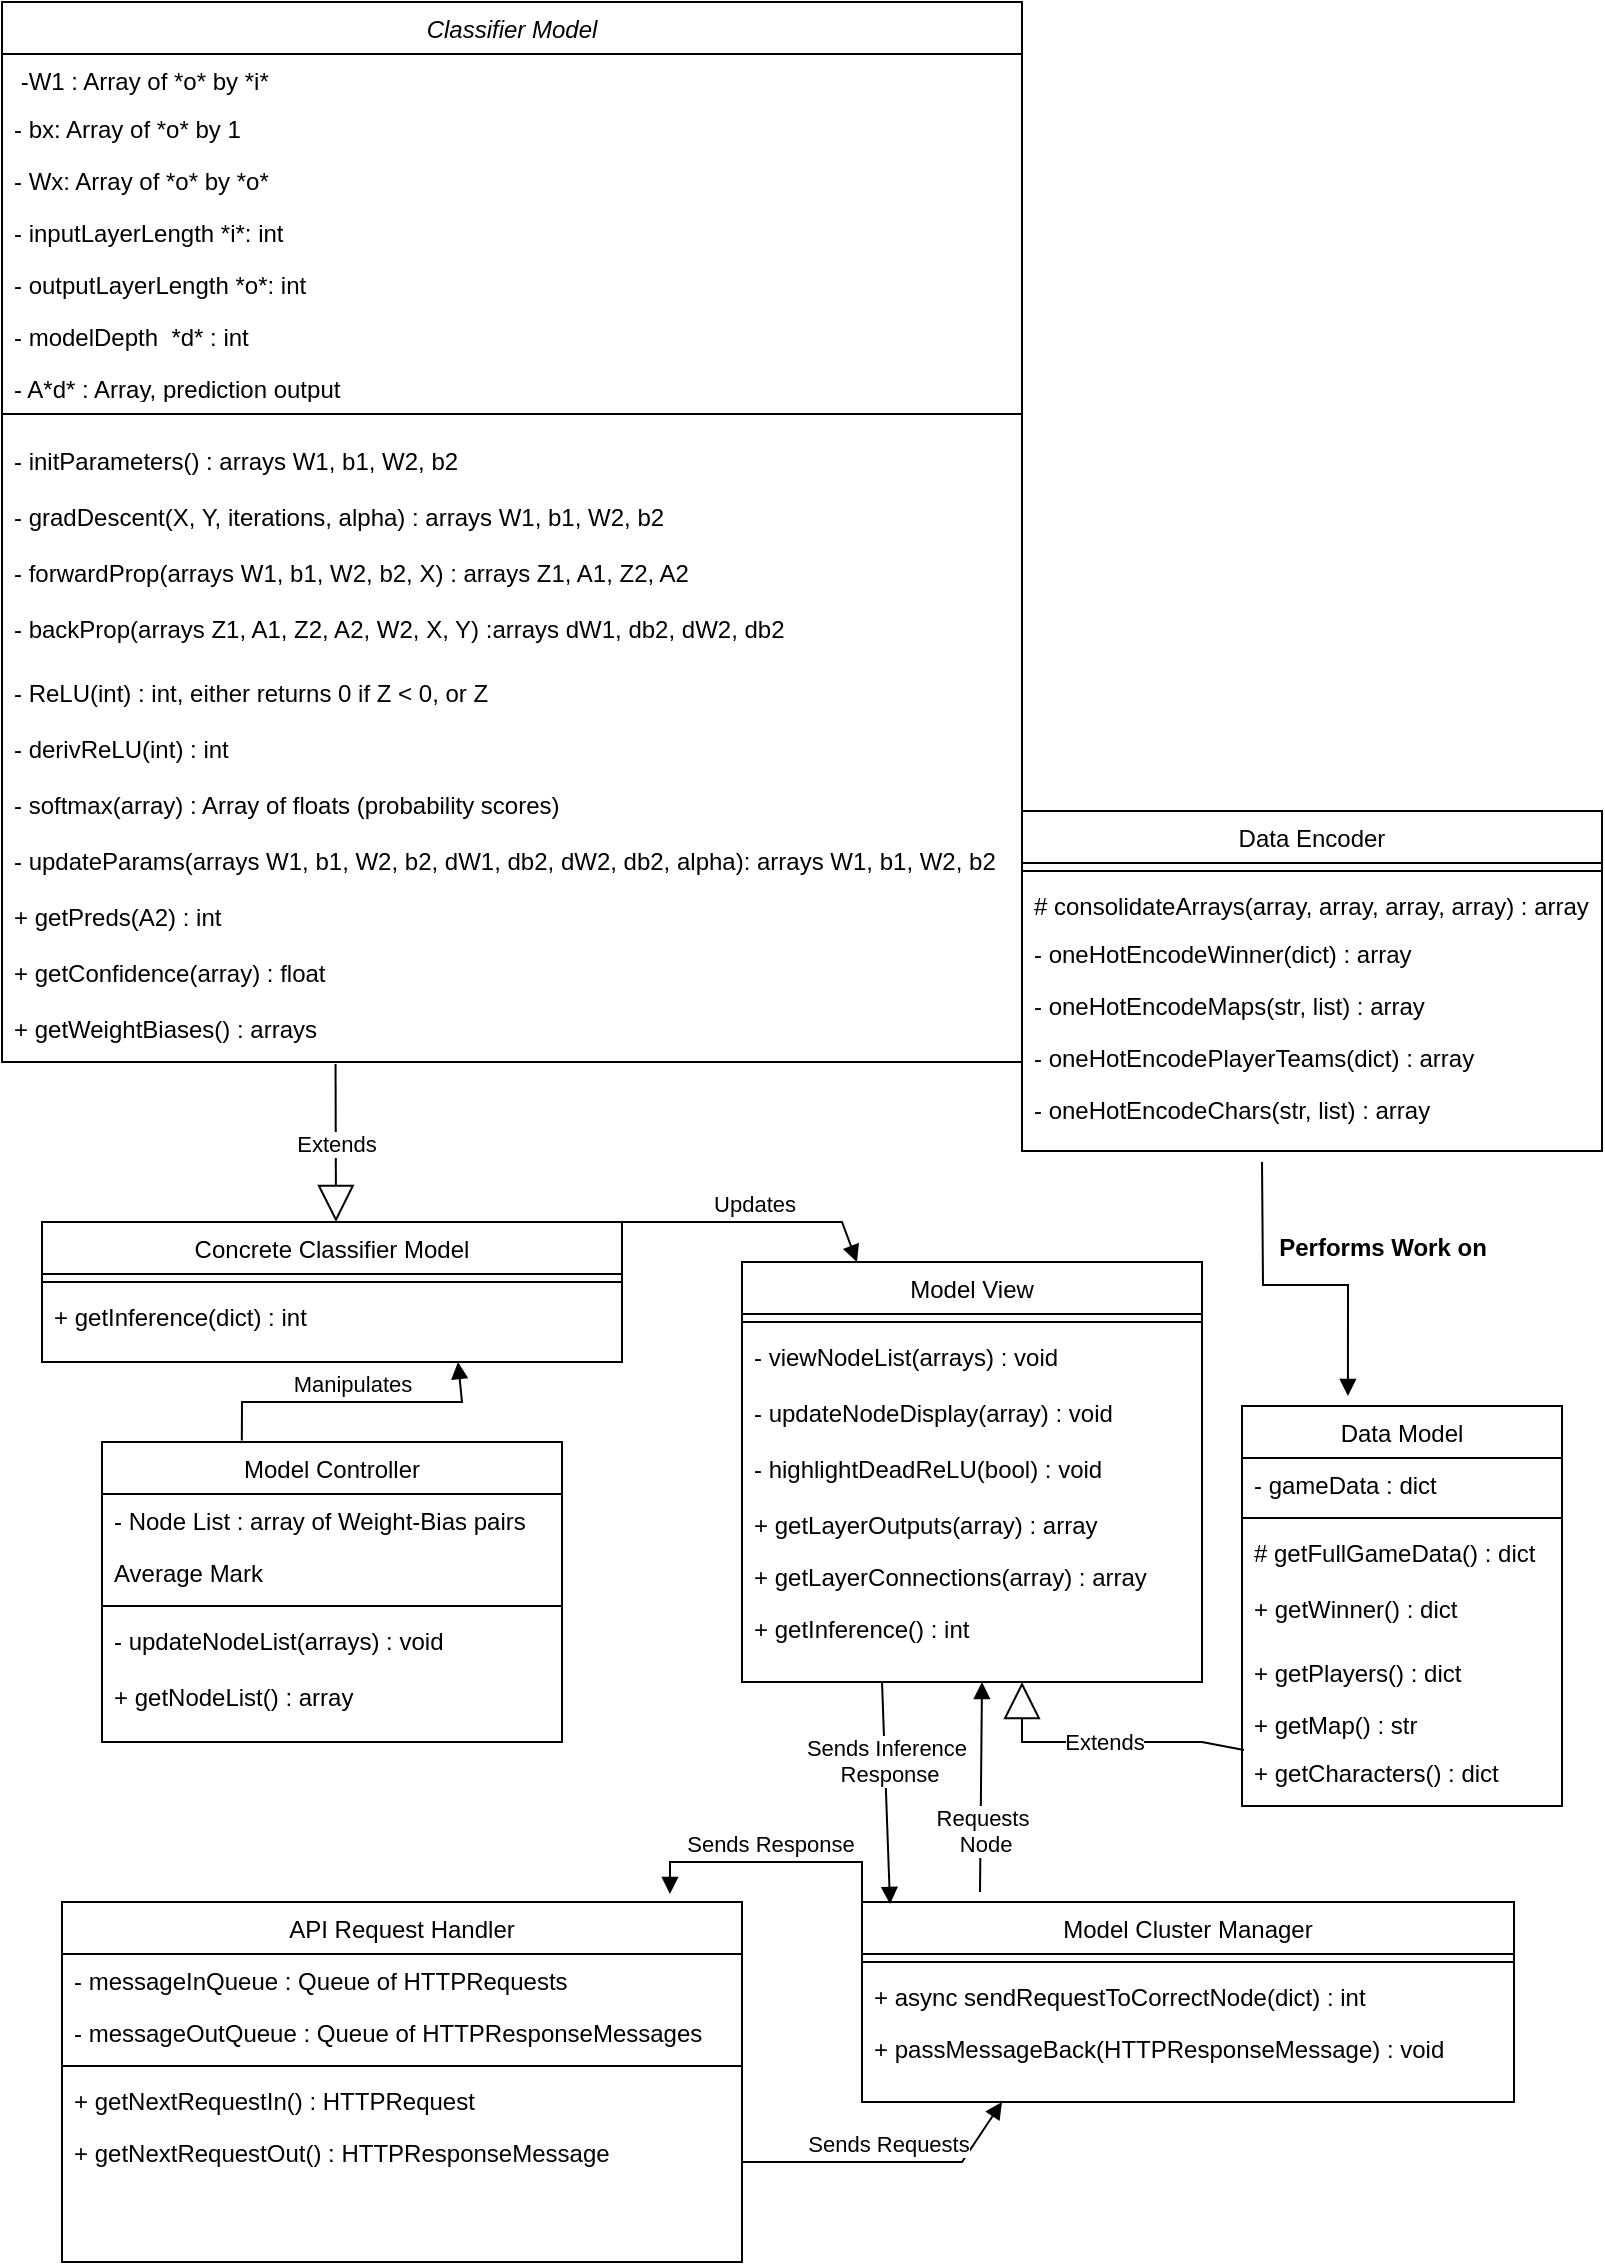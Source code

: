 <mxfile version="23.0.0" type="github">
  <diagram id="C5RBs43oDa-KdzZeNtuy" name="Page-1">
    <mxGraphModel dx="1434" dy="754" grid="1" gridSize="10" guides="1" tooltips="1" connect="1" arrows="1" fold="1" page="1" pageScale="1" pageWidth="827" pageHeight="1169" math="0" shadow="0">
      <root>
        <mxCell id="WIyWlLk6GJQsqaUBKTNV-0" />
        <mxCell id="WIyWlLk6GJQsqaUBKTNV-1" parent="WIyWlLk6GJQsqaUBKTNV-0" />
        <mxCell id="zkfFHV4jXpPFQw0GAbJ--0" value="Classifier Model" style="swimlane;fontStyle=2;align=center;verticalAlign=top;childLayout=stackLayout;horizontal=1;startSize=26;horizontalStack=0;resizeParent=1;resizeLast=0;collapsible=1;marginBottom=0;rounded=0;shadow=0;strokeWidth=1;" parent="WIyWlLk6GJQsqaUBKTNV-1" vertex="1">
          <mxGeometry x="20" y="10" width="510" height="530" as="geometry">
            <mxRectangle x="230" y="140" width="160" height="26" as="alternateBounds" />
          </mxGeometry>
        </mxCell>
        <mxCell id="zkfFHV4jXpPFQw0GAbJ--1" value=" -W1 : Array of *o* by *i*" style="text;align=left;verticalAlign=top;spacingLeft=4;spacingRight=4;overflow=hidden;rotatable=0;points=[[0,0.5],[1,0.5]];portConstraint=eastwest;fontStyle=0" parent="zkfFHV4jXpPFQw0GAbJ--0" vertex="1">
          <mxGeometry y="26" width="510" height="24" as="geometry" />
        </mxCell>
        <mxCell id="xrlMwtkyYM1PjLcGb6Qc-13" value="- bx: Array of *o* by 1" style="text;align=left;verticalAlign=top;spacingLeft=4;spacingRight=4;overflow=hidden;rotatable=0;points=[[0,0.5],[1,0.5]];portConstraint=eastwest;rounded=0;shadow=0;html=0;" parent="zkfFHV4jXpPFQw0GAbJ--0" vertex="1">
          <mxGeometry y="50" width="510" height="26" as="geometry" />
        </mxCell>
        <mxCell id="xrlMwtkyYM1PjLcGb6Qc-14" value="- Wx: Array of *o* by *o*" style="text;align=left;verticalAlign=top;spacingLeft=4;spacingRight=4;overflow=hidden;rotatable=0;points=[[0,0.5],[1,0.5]];portConstraint=eastwest;rounded=0;shadow=0;html=0;" parent="zkfFHV4jXpPFQw0GAbJ--0" vertex="1">
          <mxGeometry y="76" width="510" height="26" as="geometry" />
        </mxCell>
        <mxCell id="zkfFHV4jXpPFQw0GAbJ--2" value="- inputLayerLength *i*: int" style="text;align=left;verticalAlign=top;spacingLeft=4;spacingRight=4;overflow=hidden;rotatable=0;points=[[0,0.5],[1,0.5]];portConstraint=eastwest;rounded=0;shadow=0;html=0;" parent="zkfFHV4jXpPFQw0GAbJ--0" vertex="1">
          <mxGeometry y="102" width="510" height="26" as="geometry" />
        </mxCell>
        <mxCell id="zkfFHV4jXpPFQw0GAbJ--3" value="- outputLayerLength *o*: int" style="text;align=left;verticalAlign=top;spacingLeft=4;spacingRight=4;overflow=hidden;rotatable=0;points=[[0,0.5],[1,0.5]];portConstraint=eastwest;rounded=0;shadow=0;html=0;" parent="zkfFHV4jXpPFQw0GAbJ--0" vertex="1">
          <mxGeometry y="128" width="510" height="26" as="geometry" />
        </mxCell>
        <mxCell id="xrlMwtkyYM1PjLcGb6Qc-22" value="- modelDepth  *d* : int" style="text;align=left;verticalAlign=top;spacingLeft=4;spacingRight=4;overflow=hidden;rotatable=0;points=[[0,0.5],[1,0.5]];portConstraint=eastwest;rounded=0;shadow=0;html=0;" parent="zkfFHV4jXpPFQw0GAbJ--0" vertex="1">
          <mxGeometry y="154" width="510" height="26" as="geometry" />
        </mxCell>
        <mxCell id="xrlMwtkyYM1PjLcGb6Qc-23" value="- A*d* : Array, prediction output" style="text;align=left;verticalAlign=top;spacingLeft=4;spacingRight=4;overflow=hidden;rotatable=0;points=[[0,0.5],[1,0.5]];portConstraint=eastwest;rounded=0;shadow=0;html=0;" parent="zkfFHV4jXpPFQw0GAbJ--0" vertex="1">
          <mxGeometry y="180" width="510" height="16" as="geometry" />
        </mxCell>
        <mxCell id="zkfFHV4jXpPFQw0GAbJ--4" value="" style="line;html=1;strokeWidth=1;align=left;verticalAlign=middle;spacingTop=-1;spacingLeft=3;spacingRight=3;rotatable=0;labelPosition=right;points=[];portConstraint=eastwest;" parent="zkfFHV4jXpPFQw0GAbJ--0" vertex="1">
          <mxGeometry y="196" width="510" height="20" as="geometry" />
        </mxCell>
        <mxCell id="zkfFHV4jXpPFQw0GAbJ--5" value="- initParameters() : arrays W1, b1, W2, b2 " style="text;align=left;verticalAlign=top;spacingLeft=4;spacingRight=4;overflow=hidden;rotatable=0;points=[[0,0.5],[1,0.5]];portConstraint=eastwest;" parent="zkfFHV4jXpPFQw0GAbJ--0" vertex="1">
          <mxGeometry y="216" width="510" height="28" as="geometry" />
        </mxCell>
        <mxCell id="xrlMwtkyYM1PjLcGb6Qc-21" value="- gradDescent(X, Y, iterations, alpha) : arrays W1, b1, W2, b2" style="text;align=left;verticalAlign=top;spacingLeft=4;spacingRight=4;overflow=hidden;rotatable=0;points=[[0,0.5],[1,0.5]];portConstraint=eastwest;" parent="zkfFHV4jXpPFQw0GAbJ--0" vertex="1">
          <mxGeometry y="244" width="510" height="28" as="geometry" />
        </mxCell>
        <mxCell id="xrlMwtkyYM1PjLcGb6Qc-17" value="- forwardProp(arrays W1, b1, W2, b2, X) : arrays Z1, A1, Z2, A2" style="text;align=left;verticalAlign=top;spacingLeft=4;spacingRight=4;overflow=hidden;rotatable=0;points=[[0,0.5],[1,0.5]];portConstraint=eastwest;" parent="zkfFHV4jXpPFQw0GAbJ--0" vertex="1">
          <mxGeometry y="272" width="510" height="28" as="geometry" />
        </mxCell>
        <mxCell id="xrlMwtkyYM1PjLcGb6Qc-18" value="- backProp(arrays Z1, A1, Z2, A2, W2, X, Y) :arrays dW1, db2, dW2, db2" style="text;align=left;verticalAlign=top;spacingLeft=4;spacingRight=4;overflow=hidden;rotatable=0;points=[[0,0.5],[1,0.5]];portConstraint=eastwest;" parent="zkfFHV4jXpPFQw0GAbJ--0" vertex="1">
          <mxGeometry y="300" width="510" height="32" as="geometry" />
        </mxCell>
        <mxCell id="xrlMwtkyYM1PjLcGb6Qc-15" value="- ReLU(int) : int, either returns 0 if Z &lt; 0, or Z" style="text;align=left;verticalAlign=top;spacingLeft=4;spacingRight=4;overflow=hidden;rotatable=0;points=[[0,0.5],[1,0.5]];portConstraint=eastwest;" parent="zkfFHV4jXpPFQw0GAbJ--0" vertex="1">
          <mxGeometry y="332" width="510" height="28" as="geometry" />
        </mxCell>
        <mxCell id="xrlMwtkyYM1PjLcGb6Qc-19" value="- derivReLU(int) : int" style="text;align=left;verticalAlign=top;spacingLeft=4;spacingRight=4;overflow=hidden;rotatable=0;points=[[0,0.5],[1,0.5]];portConstraint=eastwest;" parent="zkfFHV4jXpPFQw0GAbJ--0" vertex="1">
          <mxGeometry y="360" width="510" height="28" as="geometry" />
        </mxCell>
        <mxCell id="xrlMwtkyYM1PjLcGb6Qc-16" value="- softmax(array) : Array of floats (probability scores)" style="text;align=left;verticalAlign=top;spacingLeft=4;spacingRight=4;overflow=hidden;rotatable=0;points=[[0,0.5],[1,0.5]];portConstraint=eastwest;" parent="zkfFHV4jXpPFQw0GAbJ--0" vertex="1">
          <mxGeometry y="388" width="510" height="28" as="geometry" />
        </mxCell>
        <mxCell id="xrlMwtkyYM1PjLcGb6Qc-25" value="- updateParams(arrays W1, b1, W2, b2, dW1, db2, dW2, db2, alpha): arrays W1, b1, W2, b2" style="text;align=left;verticalAlign=top;spacingLeft=4;spacingRight=4;overflow=hidden;rotatable=0;points=[[0,0.5],[1,0.5]];portConstraint=eastwest;" parent="zkfFHV4jXpPFQw0GAbJ--0" vertex="1">
          <mxGeometry y="416" width="510" height="28" as="geometry" />
        </mxCell>
        <mxCell id="xrlMwtkyYM1PjLcGb6Qc-26" value="+ getPreds(A2) : int" style="text;align=left;verticalAlign=top;spacingLeft=4;spacingRight=4;overflow=hidden;rotatable=0;points=[[0,0.5],[1,0.5]];portConstraint=eastwest;" parent="zkfFHV4jXpPFQw0GAbJ--0" vertex="1">
          <mxGeometry y="444" width="510" height="28" as="geometry" />
        </mxCell>
        <mxCell id="xrlMwtkyYM1PjLcGb6Qc-27" value="+ getConfidence(array) : float" style="text;align=left;verticalAlign=top;spacingLeft=4;spacingRight=4;overflow=hidden;rotatable=0;points=[[0,0.5],[1,0.5]];portConstraint=eastwest;" parent="zkfFHV4jXpPFQw0GAbJ--0" vertex="1">
          <mxGeometry y="472" width="510" height="28" as="geometry" />
        </mxCell>
        <mxCell id="xrlMwtkyYM1PjLcGb6Qc-28" value="+ getWeightBiases() : arrays" style="text;align=left;verticalAlign=top;spacingLeft=4;spacingRight=4;overflow=hidden;rotatable=0;points=[[0,0.5],[1,0.5]];portConstraint=eastwest;" parent="zkfFHV4jXpPFQw0GAbJ--0" vertex="1">
          <mxGeometry y="500" width="510" height="28" as="geometry" />
        </mxCell>
        <mxCell id="zkfFHV4jXpPFQw0GAbJ--6" value="Model Controller" style="swimlane;fontStyle=0;align=center;verticalAlign=top;childLayout=stackLayout;horizontal=1;startSize=26;horizontalStack=0;resizeParent=1;resizeLast=0;collapsible=1;marginBottom=0;rounded=0;shadow=0;strokeWidth=1;" parent="WIyWlLk6GJQsqaUBKTNV-1" vertex="1">
          <mxGeometry x="70" y="730" width="230" height="150" as="geometry">
            <mxRectangle x="130" y="380" width="160" height="26" as="alternateBounds" />
          </mxGeometry>
        </mxCell>
        <mxCell id="zkfFHV4jXpPFQw0GAbJ--7" value="- Node List : array of Weight-Bias pairs" style="text;align=left;verticalAlign=top;spacingLeft=4;spacingRight=4;overflow=hidden;rotatable=0;points=[[0,0.5],[1,0.5]];portConstraint=eastwest;" parent="zkfFHV4jXpPFQw0GAbJ--6" vertex="1">
          <mxGeometry y="26" width="230" height="26" as="geometry" />
        </mxCell>
        <mxCell id="zkfFHV4jXpPFQw0GAbJ--8" value="Average Mark" style="text;align=left;verticalAlign=top;spacingLeft=4;spacingRight=4;overflow=hidden;rotatable=0;points=[[0,0.5],[1,0.5]];portConstraint=eastwest;rounded=0;shadow=0;html=0;" parent="zkfFHV4jXpPFQw0GAbJ--6" vertex="1">
          <mxGeometry y="52" width="230" height="26" as="geometry" />
        </mxCell>
        <mxCell id="zkfFHV4jXpPFQw0GAbJ--9" value="" style="line;html=1;strokeWidth=1;align=left;verticalAlign=middle;spacingTop=-1;spacingLeft=3;spacingRight=3;rotatable=0;labelPosition=right;points=[];portConstraint=eastwest;" parent="zkfFHV4jXpPFQw0GAbJ--6" vertex="1">
          <mxGeometry y="78" width="230" height="8" as="geometry" />
        </mxCell>
        <mxCell id="zkfFHV4jXpPFQw0GAbJ--11" value="- updateNodeList(arrays) : void" style="text;align=left;verticalAlign=top;spacingLeft=4;spacingRight=4;overflow=hidden;rotatable=0;points=[[0,0.5],[1,0.5]];portConstraint=eastwest;" parent="zkfFHV4jXpPFQw0GAbJ--6" vertex="1">
          <mxGeometry y="86" width="230" height="28" as="geometry" />
        </mxCell>
        <mxCell id="xrlMwtkyYM1PjLcGb6Qc-29" value="+ getNodeList() : array" style="text;align=left;verticalAlign=top;spacingLeft=4;spacingRight=4;overflow=hidden;rotatable=0;points=[[0,0.5],[1,0.5]];portConstraint=eastwest;" parent="zkfFHV4jXpPFQw0GAbJ--6" vertex="1">
          <mxGeometry y="114" width="230" height="26" as="geometry" />
        </mxCell>
        <mxCell id="zkfFHV4jXpPFQw0GAbJ--17" value="Data Encoder" style="swimlane;fontStyle=0;align=center;verticalAlign=top;childLayout=stackLayout;horizontal=1;startSize=26;horizontalStack=0;resizeParent=1;resizeLast=0;collapsible=1;marginBottom=0;rounded=0;shadow=0;strokeWidth=1;" parent="WIyWlLk6GJQsqaUBKTNV-1" vertex="1">
          <mxGeometry x="530" y="414.5" width="290" height="170" as="geometry">
            <mxRectangle x="550" y="140" width="160" height="26" as="alternateBounds" />
          </mxGeometry>
        </mxCell>
        <mxCell id="zkfFHV4jXpPFQw0GAbJ--23" value="" style="line;html=1;strokeWidth=1;align=left;verticalAlign=middle;spacingTop=-1;spacingLeft=3;spacingRight=3;rotatable=0;labelPosition=right;points=[];portConstraint=eastwest;" parent="zkfFHV4jXpPFQw0GAbJ--17" vertex="1">
          <mxGeometry y="26" width="290" height="8" as="geometry" />
        </mxCell>
        <mxCell id="xrlMwtkyYM1PjLcGb6Qc-4" value="# consolidateArrays(array, array, array, array) : array" style="text;align=left;verticalAlign=top;spacingLeft=4;spacingRight=4;overflow=hidden;rotatable=0;points=[[0,0.5],[1,0.5]];portConstraint=eastwest;" parent="zkfFHV4jXpPFQw0GAbJ--17" vertex="1">
          <mxGeometry y="34" width="290" height="24" as="geometry" />
        </mxCell>
        <mxCell id="xrlMwtkyYM1PjLcGb6Qc-2" value="- oneHotEncodeWinner(dict) : array" style="text;align=left;verticalAlign=top;spacingLeft=4;spacingRight=4;overflow=hidden;rotatable=0;points=[[0,0.5],[1,0.5]];portConstraint=eastwest;" parent="zkfFHV4jXpPFQw0GAbJ--17" vertex="1">
          <mxGeometry y="58" width="290" height="26" as="geometry" />
        </mxCell>
        <mxCell id="zkfFHV4jXpPFQw0GAbJ--25" value="- oneHotEncodeMaps(str, list) : array" style="text;align=left;verticalAlign=top;spacingLeft=4;spacingRight=4;overflow=hidden;rotatable=0;points=[[0,0.5],[1,0.5]];portConstraint=eastwest;" parent="zkfFHV4jXpPFQw0GAbJ--17" vertex="1">
          <mxGeometry y="84" width="290" height="26" as="geometry" />
        </mxCell>
        <mxCell id="xrlMwtkyYM1PjLcGb6Qc-3" value="- oneHotEncodePlayerTeams(dict) : array" style="text;align=left;verticalAlign=top;spacingLeft=4;spacingRight=4;overflow=hidden;rotatable=0;points=[[0,0.5],[1,0.5]];portConstraint=eastwest;" parent="zkfFHV4jXpPFQw0GAbJ--17" vertex="1">
          <mxGeometry y="110" width="290" height="26" as="geometry" />
        </mxCell>
        <mxCell id="zkfFHV4jXpPFQw0GAbJ--24" value="- oneHotEncodeChars(str, list) : array" style="text;align=left;verticalAlign=top;spacingLeft=4;spacingRight=4;overflow=hidden;rotatable=0;points=[[0,0.5],[1,0.5]];portConstraint=eastwest;" parent="zkfFHV4jXpPFQw0GAbJ--17" vertex="1">
          <mxGeometry y="136" width="290" height="26" as="geometry" />
        </mxCell>
        <mxCell id="xrlMwtkyYM1PjLcGb6Qc-5" value="Data Model" style="swimlane;fontStyle=0;align=center;verticalAlign=top;childLayout=stackLayout;horizontal=1;startSize=26;horizontalStack=0;resizeParent=1;resizeLast=0;collapsible=1;marginBottom=0;rounded=0;shadow=0;strokeWidth=1;" parent="WIyWlLk6GJQsqaUBKTNV-1" vertex="1">
          <mxGeometry x="640" y="712" width="160" height="200" as="geometry">
            <mxRectangle x="340" y="380" width="170" height="26" as="alternateBounds" />
          </mxGeometry>
        </mxCell>
        <mxCell id="xrlMwtkyYM1PjLcGb6Qc-6" value="- gameData : dict" style="text;align=left;verticalAlign=top;spacingLeft=4;spacingRight=4;overflow=hidden;rotatable=0;points=[[0,0.5],[1,0.5]];portConstraint=eastwest;" parent="xrlMwtkyYM1PjLcGb6Qc-5" vertex="1">
          <mxGeometry y="26" width="160" height="26" as="geometry" />
        </mxCell>
        <mxCell id="xrlMwtkyYM1PjLcGb6Qc-7" value="" style="line;html=1;strokeWidth=1;align=left;verticalAlign=middle;spacingTop=-1;spacingLeft=3;spacingRight=3;rotatable=0;labelPosition=right;points=[];portConstraint=eastwest;" parent="xrlMwtkyYM1PjLcGb6Qc-5" vertex="1">
          <mxGeometry y="52" width="160" height="8" as="geometry" />
        </mxCell>
        <mxCell id="xrlMwtkyYM1PjLcGb6Qc-8" value="# getFullGameData() : dict&#xa;&#xa;+ getWinner() : dict&#xa;" style="text;align=left;verticalAlign=top;spacingLeft=4;spacingRight=4;overflow=hidden;rotatable=0;points=[[0,0.5],[1,0.5]];portConstraint=eastwest;" parent="xrlMwtkyYM1PjLcGb6Qc-5" vertex="1">
          <mxGeometry y="60" width="160" height="60" as="geometry" />
        </mxCell>
        <mxCell id="xrlMwtkyYM1PjLcGb6Qc-9" value="+ getPlayers() : dict" style="text;align=left;verticalAlign=top;spacingLeft=4;spacingRight=4;overflow=hidden;rotatable=0;points=[[0,0.5],[1,0.5]];portConstraint=eastwest;" parent="xrlMwtkyYM1PjLcGb6Qc-5" vertex="1">
          <mxGeometry y="120" width="160" height="26" as="geometry" />
        </mxCell>
        <mxCell id="xrlMwtkyYM1PjLcGb6Qc-10" value="+ getMap() : str" style="text;align=left;verticalAlign=top;spacingLeft=4;spacingRight=4;overflow=hidden;rotatable=0;points=[[0,0.5],[1,0.5]];portConstraint=eastwest;" parent="xrlMwtkyYM1PjLcGb6Qc-5" vertex="1">
          <mxGeometry y="146" width="160" height="24" as="geometry" />
        </mxCell>
        <mxCell id="xrlMwtkyYM1PjLcGb6Qc-12" value="+ getCharacters() : dict" style="text;align=left;verticalAlign=top;spacingLeft=4;spacingRight=4;overflow=hidden;rotatable=0;points=[[0,0.5],[1,0.5]];portConstraint=eastwest;" parent="xrlMwtkyYM1PjLcGb6Qc-5" vertex="1">
          <mxGeometry y="170" width="160" height="24" as="geometry" />
        </mxCell>
        <mxCell id="xrlMwtkyYM1PjLcGb6Qc-30" value="Model View" style="swimlane;fontStyle=0;align=center;verticalAlign=top;childLayout=stackLayout;horizontal=1;startSize=26;horizontalStack=0;resizeParent=1;resizeLast=0;collapsible=1;marginBottom=0;rounded=0;shadow=0;strokeWidth=1;" parent="WIyWlLk6GJQsqaUBKTNV-1" vertex="1">
          <mxGeometry x="390" y="640" width="230" height="210" as="geometry">
            <mxRectangle x="130" y="380" width="160" height="26" as="alternateBounds" />
          </mxGeometry>
        </mxCell>
        <mxCell id="xrlMwtkyYM1PjLcGb6Qc-33" value="" style="line;html=1;strokeWidth=1;align=left;verticalAlign=middle;spacingTop=-1;spacingLeft=3;spacingRight=3;rotatable=0;labelPosition=right;points=[];portConstraint=eastwest;" parent="xrlMwtkyYM1PjLcGb6Qc-30" vertex="1">
          <mxGeometry y="26" width="230" height="8" as="geometry" />
        </mxCell>
        <mxCell id="xrlMwtkyYM1PjLcGb6Qc-34" value="- viewNodeList(arrays) : void" style="text;align=left;verticalAlign=top;spacingLeft=4;spacingRight=4;overflow=hidden;rotatable=0;points=[[0,0.5],[1,0.5]];portConstraint=eastwest;" parent="xrlMwtkyYM1PjLcGb6Qc-30" vertex="1">
          <mxGeometry y="34" width="230" height="28" as="geometry" />
        </mxCell>
        <mxCell id="xrlMwtkyYM1PjLcGb6Qc-35" value="- updateNodeDisplay(array) : void" style="text;align=left;verticalAlign=top;spacingLeft=4;spacingRight=4;overflow=hidden;rotatable=0;points=[[0,0.5],[1,0.5]];portConstraint=eastwest;" parent="xrlMwtkyYM1PjLcGb6Qc-30" vertex="1">
          <mxGeometry y="62" width="230" height="28" as="geometry" />
        </mxCell>
        <mxCell id="xrlMwtkyYM1PjLcGb6Qc-39" value="- highlightDeadReLU(bool) : void" style="text;align=left;verticalAlign=top;spacingLeft=4;spacingRight=4;overflow=hidden;rotatable=0;points=[[0,0.5],[1,0.5]];portConstraint=eastwest;" parent="xrlMwtkyYM1PjLcGb6Qc-30" vertex="1">
          <mxGeometry y="90" width="230" height="28" as="geometry" />
        </mxCell>
        <mxCell id="xrlMwtkyYM1PjLcGb6Qc-59" value="+ getLayerOutputs(array) : array" style="text;align=left;verticalAlign=top;spacingLeft=4;spacingRight=4;overflow=hidden;rotatable=0;points=[[0,0.5],[1,0.5]];portConstraint=eastwest;" parent="xrlMwtkyYM1PjLcGb6Qc-30" vertex="1">
          <mxGeometry y="118" width="230" height="26" as="geometry" />
        </mxCell>
        <mxCell id="xrlMwtkyYM1PjLcGb6Qc-60" value="+ getLayerConnections(array) : array" style="text;align=left;verticalAlign=top;spacingLeft=4;spacingRight=4;overflow=hidden;rotatable=0;points=[[0,0.5],[1,0.5]];portConstraint=eastwest;" parent="xrlMwtkyYM1PjLcGb6Qc-30" vertex="1">
          <mxGeometry y="144" width="230" height="26" as="geometry" />
        </mxCell>
        <mxCell id="z5uydo-UPktq4Qke2SGE-19" value="+ getInference() : int" style="text;align=left;verticalAlign=top;spacingLeft=4;spacingRight=4;overflow=hidden;rotatable=0;points=[[0,0.5],[1,0.5]];portConstraint=eastwest;" vertex="1" parent="xrlMwtkyYM1PjLcGb6Qc-30">
          <mxGeometry y="170" width="230" height="26" as="geometry" />
        </mxCell>
        <mxCell id="xrlMwtkyYM1PjLcGb6Qc-43" value="" style="endArrow=block;endFill=1;html=1;edgeStyle=orthogonalEdgeStyle;align=left;verticalAlign=top;rounded=0;entryX=0.331;entryY=-0.025;entryDx=0;entryDy=0;entryPerimeter=0;" parent="WIyWlLk6GJQsqaUBKTNV-1" target="xrlMwtkyYM1PjLcGb6Qc-5" edge="1">
          <mxGeometry x="-1" relative="1" as="geometry">
            <mxPoint x="650" y="590" as="sourcePoint" />
            <mxPoint x="760" y="710" as="targetPoint" />
          </mxGeometry>
        </mxCell>
        <mxCell id="xrlMwtkyYM1PjLcGb6Qc-45" value="Performs Work on" style="text;align=center;fontStyle=1;verticalAlign=middle;spacingLeft=3;spacingRight=3;strokeColor=none;rotatable=0;points=[[0,0.5],[1,0.5]];portConstraint=eastwest;html=1;" parent="WIyWlLk6GJQsqaUBKTNV-1" vertex="1">
          <mxGeometry x="670" y="620" width="80" height="26" as="geometry" />
        </mxCell>
        <mxCell id="xrlMwtkyYM1PjLcGb6Qc-46" value="Extends" style="endArrow=block;endSize=16;endFill=0;html=1;rounded=0;exitX=0.327;exitY=1.107;exitDx=0;exitDy=0;exitPerimeter=0;" parent="WIyWlLk6GJQsqaUBKTNV-1" source="xrlMwtkyYM1PjLcGb6Qc-28" edge="1">
          <mxGeometry x="0.013" width="160" relative="1" as="geometry">
            <mxPoint x="80" y="600" as="sourcePoint" />
            <mxPoint x="187" y="620" as="targetPoint" />
            <mxPoint as="offset" />
          </mxGeometry>
        </mxCell>
        <mxCell id="xrlMwtkyYM1PjLcGb6Qc-47" value="Concrete Classifier Model" style="swimlane;fontStyle=0;align=center;verticalAlign=top;childLayout=stackLayout;horizontal=1;startSize=26;horizontalStack=0;resizeParent=1;resizeLast=0;collapsible=1;marginBottom=0;rounded=0;shadow=0;strokeWidth=1;" parent="WIyWlLk6GJQsqaUBKTNV-1" vertex="1">
          <mxGeometry x="40" y="620" width="290" height="70" as="geometry">
            <mxRectangle x="550" y="140" width="160" height="26" as="alternateBounds" />
          </mxGeometry>
        </mxCell>
        <mxCell id="xrlMwtkyYM1PjLcGb6Qc-48" value="" style="line;html=1;strokeWidth=1;align=left;verticalAlign=middle;spacingTop=-1;spacingLeft=3;spacingRight=3;rotatable=0;labelPosition=right;points=[];portConstraint=eastwest;" parent="xrlMwtkyYM1PjLcGb6Qc-47" vertex="1">
          <mxGeometry y="26" width="290" height="8" as="geometry" />
        </mxCell>
        <mxCell id="xrlMwtkyYM1PjLcGb6Qc-53" value="+ getInference(dict) : int" style="text;align=left;verticalAlign=top;spacingLeft=4;spacingRight=4;overflow=hidden;rotatable=0;points=[[0,0.5],[1,0.5]];portConstraint=eastwest;" parent="xrlMwtkyYM1PjLcGb6Qc-47" vertex="1">
          <mxGeometry y="34" width="290" height="26" as="geometry" />
        </mxCell>
        <mxCell id="xrlMwtkyYM1PjLcGb6Qc-54" value="Updates" style="html=1;verticalAlign=bottom;endArrow=block;curved=0;rounded=0;exitX=1;exitY=0;exitDx=0;exitDy=0;entryX=0.25;entryY=0;entryDx=0;entryDy=0;" parent="WIyWlLk6GJQsqaUBKTNV-1" source="xrlMwtkyYM1PjLcGb6Qc-47" target="xrlMwtkyYM1PjLcGb6Qc-30" edge="1">
          <mxGeometry width="80" relative="1" as="geometry">
            <mxPoint x="140" y="740" as="sourcePoint" />
            <mxPoint x="220" y="740" as="targetPoint" />
            <Array as="points">
              <mxPoint x="440" y="620" />
            </Array>
          </mxGeometry>
        </mxCell>
        <mxCell id="xrlMwtkyYM1PjLcGb6Qc-56" value="Extends" style="endArrow=block;endSize=16;endFill=0;html=1;rounded=0;exitX=0.006;exitY=1.083;exitDx=0;exitDy=0;exitPerimeter=0;" parent="WIyWlLk6GJQsqaUBKTNV-1" source="xrlMwtkyYM1PjLcGb6Qc-10" edge="1">
          <mxGeometry width="160" relative="1" as="geometry">
            <mxPoint x="630" y="850" as="sourcePoint" />
            <mxPoint x="530" y="850" as="targetPoint" />
            <Array as="points">
              <mxPoint x="620" y="880" />
              <mxPoint x="600" y="880" />
              <mxPoint x="560" y="880" />
              <mxPoint x="530" y="880" />
            </Array>
          </mxGeometry>
        </mxCell>
        <mxCell id="xrlMwtkyYM1PjLcGb6Qc-57" value="Manipulates" style="html=1;verticalAlign=bottom;endArrow=block;curved=0;rounded=0;exitX=0.304;exitY=-0.005;exitDx=0;exitDy=0;exitPerimeter=0;" parent="WIyWlLk6GJQsqaUBKTNV-1" source="zkfFHV4jXpPFQw0GAbJ--6" edge="1">
          <mxGeometry width="80" relative="1" as="geometry">
            <mxPoint x="130" y="712" as="sourcePoint" />
            <mxPoint x="248" y="690" as="targetPoint" />
            <Array as="points">
              <mxPoint x="140" y="710" />
              <mxPoint x="250" y="710" />
            </Array>
          </mxGeometry>
        </mxCell>
        <mxCell id="z5uydo-UPktq4Qke2SGE-0" value="API Request Handler" style="swimlane;fontStyle=0;align=center;verticalAlign=top;childLayout=stackLayout;horizontal=1;startSize=26;horizontalStack=0;resizeParent=1;resizeLast=0;collapsible=1;marginBottom=0;rounded=0;shadow=0;strokeWidth=1;" vertex="1" parent="WIyWlLk6GJQsqaUBKTNV-1">
          <mxGeometry x="50" y="960" width="340" height="180" as="geometry">
            <mxRectangle x="130" y="380" width="160" height="26" as="alternateBounds" />
          </mxGeometry>
        </mxCell>
        <mxCell id="z5uydo-UPktq4Qke2SGE-8" value="- messageInQueue : Queue of HTTPRequests" style="text;align=left;verticalAlign=top;spacingLeft=4;spacingRight=4;overflow=hidden;rotatable=0;points=[[0,0.5],[1,0.5]];portConstraint=eastwest;" vertex="1" parent="z5uydo-UPktq4Qke2SGE-0">
          <mxGeometry y="26" width="340" height="26" as="geometry" />
        </mxCell>
        <mxCell id="z5uydo-UPktq4Qke2SGE-6" value="- messageOutQueue : Queue of HTTPResponseMessages" style="text;align=left;verticalAlign=top;spacingLeft=4;spacingRight=4;overflow=hidden;rotatable=0;points=[[0,0.5],[1,0.5]];portConstraint=eastwest;" vertex="1" parent="z5uydo-UPktq4Qke2SGE-0">
          <mxGeometry y="52" width="340" height="26" as="geometry" />
        </mxCell>
        <mxCell id="z5uydo-UPktq4Qke2SGE-1" value="" style="line;html=1;strokeWidth=1;align=left;verticalAlign=middle;spacingTop=-1;spacingLeft=3;spacingRight=3;rotatable=0;labelPosition=right;points=[];portConstraint=eastwest;" vertex="1" parent="z5uydo-UPktq4Qke2SGE-0">
          <mxGeometry y="78" width="340" height="8" as="geometry" />
        </mxCell>
        <mxCell id="z5uydo-UPktq4Qke2SGE-7" value="+ getNextRequestIn() : HTTPRequest" style="text;align=left;verticalAlign=top;spacingLeft=4;spacingRight=4;overflow=hidden;rotatable=0;points=[[0,0.5],[1,0.5]];portConstraint=eastwest;" vertex="1" parent="z5uydo-UPktq4Qke2SGE-0">
          <mxGeometry y="86" width="340" height="26" as="geometry" />
        </mxCell>
        <mxCell id="z5uydo-UPktq4Qke2SGE-9" value="+ getNextRequestOut() : HTTPResponseMessage" style="text;align=left;verticalAlign=top;spacingLeft=4;spacingRight=4;overflow=hidden;rotatable=0;points=[[0,0.5],[1,0.5]];portConstraint=eastwest;" vertex="1" parent="z5uydo-UPktq4Qke2SGE-0">
          <mxGeometry y="112" width="340" height="26" as="geometry" />
        </mxCell>
        <mxCell id="z5uydo-UPktq4Qke2SGE-10" value="Model Cluster Manager" style="swimlane;fontStyle=0;align=center;verticalAlign=top;childLayout=stackLayout;horizontal=1;startSize=26;horizontalStack=0;resizeParent=1;resizeLast=0;collapsible=1;marginBottom=0;rounded=0;shadow=0;strokeWidth=1;" vertex="1" parent="WIyWlLk6GJQsqaUBKTNV-1">
          <mxGeometry x="450" y="960" width="326" height="100" as="geometry">
            <mxRectangle x="130" y="380" width="160" height="26" as="alternateBounds" />
          </mxGeometry>
        </mxCell>
        <mxCell id="z5uydo-UPktq4Qke2SGE-13" value="" style="line;html=1;strokeWidth=1;align=left;verticalAlign=middle;spacingTop=-1;spacingLeft=3;spacingRight=3;rotatable=0;labelPosition=right;points=[];portConstraint=eastwest;" vertex="1" parent="z5uydo-UPktq4Qke2SGE-10">
          <mxGeometry y="26" width="326" height="8" as="geometry" />
        </mxCell>
        <mxCell id="z5uydo-UPktq4Qke2SGE-14" value="+ async sendRequestToCorrectNode(dict) : int" style="text;align=left;verticalAlign=top;spacingLeft=4;spacingRight=4;overflow=hidden;rotatable=0;points=[[0,0.5],[1,0.5]];portConstraint=eastwest;" vertex="1" parent="z5uydo-UPktq4Qke2SGE-10">
          <mxGeometry y="34" width="326" height="26" as="geometry" />
        </mxCell>
        <mxCell id="z5uydo-UPktq4Qke2SGE-15" value="+ passMessageBack(HTTPResponseMessage) : void" style="text;align=left;verticalAlign=top;spacingLeft=4;spacingRight=4;overflow=hidden;rotatable=0;points=[[0,0.5],[1,0.5]];portConstraint=eastwest;" vertex="1" parent="z5uydo-UPktq4Qke2SGE-10">
          <mxGeometry y="60" width="326" height="26" as="geometry" />
        </mxCell>
        <mxCell id="z5uydo-UPktq4Qke2SGE-17" value="Sends Requests" style="html=1;verticalAlign=bottom;endArrow=block;curved=0;rounded=0;exitX=1;exitY=0;exitDx=0;exitDy=0;" edge="1" parent="WIyWlLk6GJQsqaUBKTNV-1">
          <mxGeometry width="80" relative="1" as="geometry">
            <mxPoint x="390" y="1090" as="sourcePoint" />
            <mxPoint x="520" y="1060" as="targetPoint" />
            <Array as="points">
              <mxPoint x="500" y="1090" />
            </Array>
          </mxGeometry>
        </mxCell>
        <mxCell id="z5uydo-UPktq4Qke2SGE-20" value="&lt;div&gt;Requests&lt;/div&gt;&amp;nbsp;Node" style="html=1;verticalAlign=bottom;endArrow=block;curved=0;rounded=0;exitX=0.181;exitY=-0.05;exitDx=0;exitDy=0;exitPerimeter=0;" edge="1" parent="WIyWlLk6GJQsqaUBKTNV-1" source="z5uydo-UPktq4Qke2SGE-10">
          <mxGeometry x="-0.714" y="-1" width="80" relative="1" as="geometry">
            <mxPoint x="370" y="920" as="sourcePoint" />
            <mxPoint x="510" y="850" as="targetPoint" />
            <Array as="points" />
            <mxPoint as="offset" />
          </mxGeometry>
        </mxCell>
        <mxCell id="z5uydo-UPktq4Qke2SGE-21" value="&lt;div&gt;Sends Response&lt;/div&gt;" style="html=1;verticalAlign=bottom;endArrow=block;curved=0;rounded=0;exitX=0;exitY=0;exitDx=0;exitDy=0;entryX=0.894;entryY=-0.022;entryDx=0;entryDy=0;entryPerimeter=0;" edge="1" parent="WIyWlLk6GJQsqaUBKTNV-1" source="z5uydo-UPktq4Qke2SGE-10" target="z5uydo-UPktq4Qke2SGE-0">
          <mxGeometry width="80" relative="1" as="geometry">
            <mxPoint x="304" y="912" as="sourcePoint" />
            <mxPoint x="412" y="873" as="targetPoint" />
            <Array as="points">
              <mxPoint x="450" y="940" />
              <mxPoint x="354" y="940" />
            </Array>
          </mxGeometry>
        </mxCell>
        <mxCell id="z5uydo-UPktq4Qke2SGE-22" value="&lt;div&gt;Sends Inference&lt;/div&gt;&lt;div&gt;&amp;nbsp;Response&lt;/div&gt;" style="html=1;verticalAlign=bottom;endArrow=block;curved=0;rounded=0;entryX=0.043;entryY=0.01;entryDx=0;entryDy=0;entryPerimeter=0;" edge="1" parent="WIyWlLk6GJQsqaUBKTNV-1" target="z5uydo-UPktq4Qke2SGE-10">
          <mxGeometry width="80" relative="1" as="geometry">
            <mxPoint x="460" y="850" as="sourcePoint" />
            <mxPoint x="520" y="860" as="targetPoint" />
            <Array as="points" />
          </mxGeometry>
        </mxCell>
      </root>
    </mxGraphModel>
  </diagram>
</mxfile>
